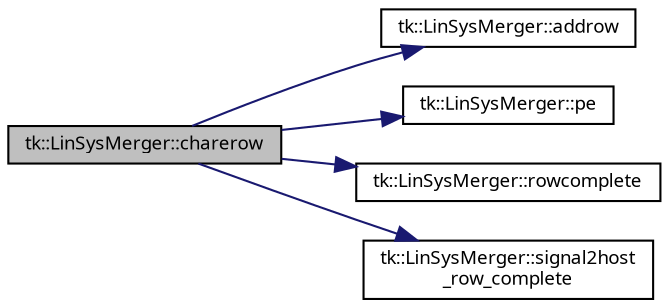 digraph "tk::LinSysMerger::charerow"
{
 // INTERACTIVE_SVG=YES
  bgcolor="transparent";
  edge [fontname="sans-serif",fontsize="9",labelfontname="sans-serif",labelfontsize="9"];
  node [fontname="sans-serif",fontsize="9",shape=record];
  rankdir="LR";
  Node1 [label="tk::LinSysMerger::charerow",height=0.2,width=0.4,color="black", fillcolor="grey75", style="filled", fontcolor="black"];
  Node1 -> Node2 [color="midnightblue",fontsize="9",style="solid",fontname="sans-serif"];
  Node2 [label="tk::LinSysMerger::addrow",height=0.2,width=0.4,color="black",URL="$classtk_1_1_lin_sys_merger.html#a32b1d1936142b1418fe701b9256c8d7c"];
  Node1 -> Node3 [color="midnightblue",fontsize="9",style="solid",fontname="sans-serif"];
  Node3 [label="tk::LinSysMerger::pe",height=0.2,width=0.4,color="black",URL="$classtk_1_1_lin_sys_merger.html#a67b928add8413ec7f99ce8e7edbb277c"];
  Node1 -> Node4 [color="midnightblue",fontsize="9",style="solid",fontname="sans-serif"];
  Node4 [label="tk::LinSysMerger::rowcomplete",height=0.2,width=0.4,color="black",URL="$classtk_1_1_lin_sys_merger.html#a991f044291b07e774e42fb247e77ce8c"];
  Node1 -> Node5 [color="midnightblue",fontsize="9",style="solid",fontname="sans-serif"];
  Node5 [label="tk::LinSysMerger::signal2host\l_row_complete",height=0.2,width=0.4,color="black",URL="$classtk_1_1_lin_sys_merger.html#a8779518d1ed304624a4ad9baee602642",tooltip="Signal back to host that the initialization of the row indices of the linear system is complete..."];
}
